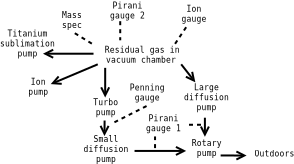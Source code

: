 <?xml version="1.0"?>
<dia:diagram xmlns:dia="http://www.lysator.liu.se/~alla/dia/">
  <dia:layer name="Background" visible="true"/>
  <dia:layer name="New layer" visible="true">
    <dia:object type="Standard - Line" version="0" id="O0">
      <dia:attribute name="obj_pos">
        <dia:point val="6.443,1.228"/>
      </dia:attribute>
      <dia:attribute name="obj_bb">
        <dia:rectangle val="6.393,1.178;6.493,2.233"/>
      </dia:attribute>
      <dia:attribute name="conn_endpoints">
        <dia:point val="6.443,1.228"/>
        <dia:point val="6.443,2.183"/>
      </dia:attribute>
      <dia:attribute name="numcp">
        <dia:int val="1"/>
      </dia:attribute>
      <dia:attribute name="line_width">
        <dia:real val="0.1"/>
      </dia:attribute>
      <dia:attribute name="line_style">
        <dia:enum val="1"/>
      </dia:attribute>
      <dia:attribute name="dashlength">
        <dia:real val="0.2"/>
      </dia:attribute>
    </dia:object>
    <dia:object type="Standard - Line" version="0" id="O1">
      <dia:attribute name="obj_pos">
        <dia:point val="4.171,1.829"/>
      </dia:attribute>
      <dia:attribute name="obj_bb">
        <dia:rectangle val="4.129,1.786;5.08,2.402"/>
      </dia:attribute>
      <dia:attribute name="conn_endpoints">
        <dia:point val="4.171,1.829"/>
        <dia:point val="5.037,2.359"/>
      </dia:attribute>
      <dia:attribute name="numcp">
        <dia:int val="1"/>
      </dia:attribute>
      <dia:attribute name="line_width">
        <dia:real val="0.1"/>
      </dia:attribute>
      <dia:attribute name="line_style">
        <dia:enum val="1"/>
      </dia:attribute>
      <dia:attribute name="dashlength">
        <dia:real val="0.2"/>
      </dia:attribute>
    </dia:object>
    <dia:object type="Standard - Line" version="0" id="O2">
      <dia:attribute name="obj_pos">
        <dia:point val="9.74,1.528"/>
      </dia:attribute>
      <dia:attribute name="obj_bb">
        <dia:rectangle val="9.132,1.487;9.781,2.418"/>
      </dia:attribute>
      <dia:attribute name="conn_endpoints">
        <dia:point val="9.74,1.528"/>
        <dia:point val="9.174,2.377"/>
      </dia:attribute>
      <dia:attribute name="numcp">
        <dia:int val="1"/>
      </dia:attribute>
      <dia:attribute name="line_width">
        <dia:real val="0.1"/>
      </dia:attribute>
      <dia:attribute name="line_style">
        <dia:enum val="1"/>
      </dia:attribute>
      <dia:attribute name="dashlength">
        <dia:real val="0.2"/>
      </dia:attribute>
    </dia:object>
    <dia:object type="Standard - Line" version="0" id="O3">
      <dia:attribute name="obj_pos">
        <dia:point val="5.108,2.854"/>
      </dia:attribute>
      <dia:attribute name="obj_bb">
        <dia:rectangle val="2.53,2.454;5.158,3.254"/>
      </dia:attribute>
      <dia:attribute name="conn_endpoints">
        <dia:point val="5.108,2.854"/>
        <dia:point val="2.58,2.854"/>
      </dia:attribute>
      <dia:attribute name="numcp">
        <dia:int val="1"/>
      </dia:attribute>
      <dia:attribute name="line_width">
        <dia:real val="0.1"/>
      </dia:attribute>
      <dia:attribute name="end_arrow">
        <dia:enum val="1"/>
      </dia:attribute>
      <dia:attribute name="end_arrow_length">
        <dia:real val="0.4"/>
      </dia:attribute>
      <dia:attribute name="end_arrow_width">
        <dia:real val="0.4"/>
      </dia:attribute>
    </dia:object>
    <dia:object type="Standard - Line" version="0" id="O4">
      <dia:attribute name="obj_pos">
        <dia:point val="5.32,3.384"/>
      </dia:attribute>
      <dia:attribute name="obj_bb">
        <dia:rectangle val="2.814,3.338;5.366,4.743"/>
      </dia:attribute>
      <dia:attribute name="conn_endpoints">
        <dia:point val="5.32,3.384"/>
        <dia:point val="2.969,4.374"/>
      </dia:attribute>
      <dia:attribute name="numcp">
        <dia:int val="1"/>
      </dia:attribute>
      <dia:attribute name="line_width">
        <dia:real val="0.1"/>
      </dia:attribute>
      <dia:attribute name="end_arrow">
        <dia:enum val="1"/>
      </dia:attribute>
      <dia:attribute name="end_arrow_length">
        <dia:real val="0.4"/>
      </dia:attribute>
      <dia:attribute name="end_arrow_width">
        <dia:real val="0.4"/>
      </dia:attribute>
    </dia:object>
    <dia:object type="Standard - Line" version="0" id="O5">
      <dia:attribute name="obj_pos">
        <dia:point val="5.691,3.561"/>
      </dia:attribute>
      <dia:attribute name="obj_bb">
        <dia:rectangle val="5.291,3.511;6.091,5.096"/>
      </dia:attribute>
      <dia:attribute name="conn_endpoints">
        <dia:point val="5.691,3.561"/>
        <dia:point val="5.691,5.046"/>
      </dia:attribute>
      <dia:attribute name="numcp">
        <dia:int val="1"/>
      </dia:attribute>
      <dia:attribute name="line_width">
        <dia:real val="0.1"/>
      </dia:attribute>
      <dia:attribute name="end_arrow">
        <dia:enum val="1"/>
      </dia:attribute>
      <dia:attribute name="end_arrow_length">
        <dia:real val="0.4"/>
      </dia:attribute>
      <dia:attribute name="end_arrow_width">
        <dia:real val="0.4"/>
      </dia:attribute>
    </dia:object>
    <dia:object type="Standard - Line" version="0" id="O6">
      <dia:attribute name="obj_pos">
        <dia:point val="5.662,6.196"/>
      </dia:attribute>
      <dia:attribute name="obj_bb">
        <dia:rectangle val="5.256,6.146;6.056,7.023"/>
      </dia:attribute>
      <dia:attribute name="conn_endpoints">
        <dia:point val="5.662,6.196"/>
        <dia:point val="5.656,6.973"/>
      </dia:attribute>
      <dia:attribute name="numcp">
        <dia:int val="1"/>
      </dia:attribute>
      <dia:attribute name="line_width">
        <dia:real val="0.1"/>
      </dia:attribute>
      <dia:attribute name="end_arrow">
        <dia:enum val="1"/>
      </dia:attribute>
      <dia:attribute name="end_arrow_length">
        <dia:real val="0.4"/>
      </dia:attribute>
      <dia:attribute name="end_arrow_width">
        <dia:real val="0.4"/>
      </dia:attribute>
    </dia:object>
    <dia:object type="Standard - Line" version="0" id="O7">
      <dia:attribute name="obj_pos">
        <dia:point val="7.76,5.47"/>
      </dia:attribute>
      <dia:attribute name="obj_bb">
        <dia:rectangle val="5.93,5.426;7.804,6.417"/>
      </dia:attribute>
      <dia:attribute name="conn_endpoints">
        <dia:point val="7.76,5.47"/>
        <dia:point val="5.974,6.372"/>
      </dia:attribute>
      <dia:attribute name="numcp">
        <dia:int val="1"/>
      </dia:attribute>
      <dia:attribute name="line_width">
        <dia:real val="0.1"/>
      </dia:attribute>
      <dia:attribute name="line_style">
        <dia:enum val="1"/>
      </dia:attribute>
      <dia:attribute name="dashlength">
        <dia:real val="0.2"/>
      </dia:attribute>
    </dia:object>
    <dia:object type="Standard - Line" version="0" id="O8">
      <dia:attribute name="obj_pos">
        <dia:point val="7.159,7.715"/>
      </dia:attribute>
      <dia:attribute name="obj_bb">
        <dia:rectangle val="7.109,7.315;9.79,8.115"/>
      </dia:attribute>
      <dia:attribute name="conn_endpoints">
        <dia:point val="7.159,7.715"/>
        <dia:point val="9.74,7.715"/>
      </dia:attribute>
      <dia:attribute name="numcp">
        <dia:int val="1"/>
      </dia:attribute>
      <dia:attribute name="line_width">
        <dia:real val="0.1"/>
      </dia:attribute>
      <dia:attribute name="end_arrow">
        <dia:enum val="1"/>
      </dia:attribute>
      <dia:attribute name="end_arrow_length">
        <dia:real val="0.4"/>
      </dia:attribute>
      <dia:attribute name="end_arrow_width">
        <dia:real val="0.4"/>
      </dia:attribute>
    </dia:object>
    <dia:object type="Standard - Line" version="0" id="O9">
      <dia:attribute name="obj_pos">
        <dia:point val="10.677,6.054"/>
      </dia:attribute>
      <dia:attribute name="obj_bb">
        <dia:rectangle val="10.277,6.004;11.076,7.058"/>
      </dia:attribute>
      <dia:attribute name="conn_endpoints">
        <dia:point val="10.677,6.054"/>
        <dia:point val="10.677,7.008"/>
      </dia:attribute>
      <dia:attribute name="numcp">
        <dia:int val="1"/>
      </dia:attribute>
      <dia:attribute name="line_width">
        <dia:real val="0.1"/>
      </dia:attribute>
      <dia:attribute name="end_arrow">
        <dia:enum val="1"/>
      </dia:attribute>
      <dia:attribute name="end_arrow_length">
        <dia:real val="0.4"/>
      </dia:attribute>
      <dia:attribute name="end_arrow_width">
        <dia:real val="0.4"/>
      </dia:attribute>
    </dia:object>
    <dia:object type="Standard - Line" version="0" id="O10">
      <dia:attribute name="obj_pos">
        <dia:point val="9.492,3.384"/>
      </dia:attribute>
      <dia:attribute name="obj_bb">
        <dia:rectangle val="9.453,3.345;10.514,4.533"/>
      </dia:attribute>
      <dia:attribute name="conn_endpoints">
        <dia:point val="9.492,3.384"/>
        <dia:point val="10.199,4.286"/>
      </dia:attribute>
      <dia:attribute name="numcp">
        <dia:int val="1"/>
      </dia:attribute>
      <dia:attribute name="line_width">
        <dia:real val="0.1"/>
      </dia:attribute>
      <dia:attribute name="end_arrow">
        <dia:enum val="1"/>
      </dia:attribute>
      <dia:attribute name="end_arrow_length">
        <dia:real val="0.4"/>
      </dia:attribute>
      <dia:attribute name="end_arrow_width">
        <dia:real val="0.4"/>
      </dia:attribute>
    </dia:object>
    <dia:object type="Standard - Line" version="0" id="O11">
      <dia:attribute name="obj_pos">
        <dia:point val="8.184,7.574"/>
      </dia:attribute>
      <dia:attribute name="obj_bb">
        <dia:rectangle val="8.134,6.941;8.234,7.624"/>
      </dia:attribute>
      <dia:attribute name="conn_endpoints">
        <dia:point val="8.184,7.574"/>
        <dia:point val="8.184,6.991"/>
      </dia:attribute>
      <dia:attribute name="numcp">
        <dia:int val="1"/>
      </dia:attribute>
      <dia:attribute name="line_width">
        <dia:real val="0.1"/>
      </dia:attribute>
      <dia:attribute name="line_style">
        <dia:enum val="1"/>
      </dia:attribute>
      <dia:attribute name="dashlength">
        <dia:real val="0.2"/>
      </dia:attribute>
    </dia:object>
    <dia:object type="Standard - Line" version="0" id="O12">
      <dia:attribute name="obj_pos">
        <dia:point val="10.482,6.407"/>
      </dia:attribute>
      <dia:attribute name="obj_bb">
        <dia:rectangle val="9.637,6.357;10.532,6.457"/>
      </dia:attribute>
      <dia:attribute name="conn_endpoints">
        <dia:point val="10.482,6.407"/>
        <dia:point val="9.687,6.407"/>
      </dia:attribute>
      <dia:attribute name="numcp">
        <dia:int val="1"/>
      </dia:attribute>
      <dia:attribute name="line_width">
        <dia:real val="0.1"/>
      </dia:attribute>
      <dia:attribute name="line_style">
        <dia:enum val="1"/>
      </dia:attribute>
      <dia:attribute name="dashlength">
        <dia:real val="0.2"/>
      </dia:attribute>
    </dia:object>
    <dia:object type="Standard - Line" version="0" id="O13">
      <dia:attribute name="obj_pos">
        <dia:point val="11.464,7.942"/>
      </dia:attribute>
      <dia:attribute name="obj_bb">
        <dia:rectangle val="11.414,7.545;12.812,8.345"/>
      </dia:attribute>
      <dia:attribute name="conn_endpoints">
        <dia:point val="11.464,7.942"/>
        <dia:point val="12.762,7.945"/>
      </dia:attribute>
      <dia:attribute name="numcp">
        <dia:int val="1"/>
      </dia:attribute>
      <dia:attribute name="line_width">
        <dia:real val="0.1"/>
      </dia:attribute>
      <dia:attribute name="end_arrow">
        <dia:enum val="1"/>
      </dia:attribute>
      <dia:attribute name="end_arrow_length">
        <dia:real val="0.4"/>
      </dia:attribute>
      <dia:attribute name="end_arrow_width">
        <dia:real val="0.4"/>
      </dia:attribute>
    </dia:object>
  </dia:layer>
  <dia:layer name="New layer" visible="true">
    <dia:object type="Standard - Text" version="0" id="O14">
      <dia:attribute name="obj_pos">
        <dia:point val="7.477,2.801"/>
      </dia:attribute>
      <dia:attribute name="obj_bb">
        <dia:rectangle val="5.104,2.415;9.849,3.415"/>
      </dia:attribute>
      <dia:attribute name="text">
        <dia:composite type="text">
          <dia:attribute name="string">
            <dia:string>#Residual gas in
vacuum chamber#</dia:string>
          </dia:attribute>
          <dia:attribute name="font">
            <dia:font name="Courier"/>
          </dia:attribute>
          <dia:attribute name="height">
            <dia:real val="0.5"/>
          </dia:attribute>
          <dia:attribute name="pos">
            <dia:point val="7.477,2.801"/>
          </dia:attribute>
          <dia:attribute name="color">
            <dia:color val="#000000"/>
          </dia:attribute>
          <dia:attribute name="alignment">
            <dia:enum val="1"/>
          </dia:attribute>
        </dia:composite>
      </dia:attribute>
    </dia:object>
    <dia:object type="Standard - Text" version="0" id="O15">
      <dia:attribute name="obj_pos">
        <dia:point val="4.038,1.068"/>
      </dia:attribute>
      <dia:attribute name="obj_bb">
        <dia:rectangle val="3.332,0.683;4.744,1.683"/>
      </dia:attribute>
      <dia:attribute name="text">
        <dia:composite type="text">
          <dia:attribute name="string">
            <dia:string>#Mass
spec#</dia:string>
          </dia:attribute>
          <dia:attribute name="font">
            <dia:font name="Courier"/>
          </dia:attribute>
          <dia:attribute name="height">
            <dia:real val="0.5"/>
          </dia:attribute>
          <dia:attribute name="pos">
            <dia:point val="4.038,1.068"/>
          </dia:attribute>
          <dia:attribute name="color">
            <dia:color val="#000000"/>
          </dia:attribute>
          <dia:attribute name="alignment">
            <dia:enum val="1"/>
          </dia:attribute>
        </dia:composite>
      </dia:attribute>
    </dia:object>
    <dia:object type="Standard - Text" version="0" id="O16">
      <dia:attribute name="obj_pos">
        <dia:point val="6.805,0.591"/>
      </dia:attribute>
      <dia:attribute name="obj_bb">
        <dia:rectangle val="5.645,0.206;7.966,1.206"/>
      </dia:attribute>
      <dia:attribute name="text">
        <dia:composite type="text">
          <dia:attribute name="string">
            <dia:string>#Pirani
gauge 2#</dia:string>
          </dia:attribute>
          <dia:attribute name="font">
            <dia:font name="Courier"/>
          </dia:attribute>
          <dia:attribute name="height">
            <dia:real val="0.5"/>
          </dia:attribute>
          <dia:attribute name="pos">
            <dia:point val="6.805,0.591"/>
          </dia:attribute>
          <dia:attribute name="color">
            <dia:color val="#000000"/>
          </dia:attribute>
          <dia:attribute name="alignment">
            <dia:enum val="1"/>
          </dia:attribute>
        </dia:composite>
      </dia:attribute>
    </dia:object>
    <dia:object type="Standard - Text" version="0" id="O17">
      <dia:attribute name="obj_pos">
        <dia:point val="10.129,0.75"/>
      </dia:attribute>
      <dia:attribute name="obj_bb">
        <dia:rectangle val="9.221,0.365;10.986,1.365"/>
      </dia:attribute>
      <dia:attribute name="text">
        <dia:composite type="text">
          <dia:attribute name="string">
            <dia:string>#Ion
gauge#</dia:string>
          </dia:attribute>
          <dia:attribute name="font">
            <dia:font name="Courier"/>
          </dia:attribute>
          <dia:attribute name="height">
            <dia:real val="0.5"/>
          </dia:attribute>
          <dia:attribute name="pos">
            <dia:point val="10.129,0.75"/>
          </dia:attribute>
          <dia:attribute name="color">
            <dia:color val="#000000"/>
          </dia:attribute>
          <dia:attribute name="alignment">
            <dia:enum val="1"/>
          </dia:attribute>
        </dia:composite>
      </dia:attribute>
    </dia:object>
    <dia:object type="Standard - Text" version="0" id="O18">
      <dia:attribute name="obj_pos">
        <dia:point val="1.802,1.988"/>
      </dia:attribute>
      <dia:attribute name="obj_bb">
        <dia:rectangle val="0.036,1.602;3.569,3.102"/>
      </dia:attribute>
      <dia:attribute name="text">
        <dia:composite type="text">
          <dia:attribute name="string">
            <dia:string>#Titanium
sublimation
pump#</dia:string>
          </dia:attribute>
          <dia:attribute name="font">
            <dia:font name="Courier"/>
          </dia:attribute>
          <dia:attribute name="height">
            <dia:real val="0.5"/>
          </dia:attribute>
          <dia:attribute name="pos">
            <dia:point val="1.802,1.988"/>
          </dia:attribute>
          <dia:attribute name="color">
            <dia:color val="#000000"/>
          </dia:attribute>
          <dia:attribute name="alignment">
            <dia:enum val="1"/>
          </dia:attribute>
        </dia:composite>
      </dia:attribute>
    </dia:object>
    <dia:object type="Standard - Text" version="0" id="O19">
      <dia:attribute name="obj_pos">
        <dia:point val="2.344,4.41"/>
      </dia:attribute>
      <dia:attribute name="obj_bb">
        <dia:rectangle val="1.638,4.024;3.05,5.024"/>
      </dia:attribute>
      <dia:attribute name="text">
        <dia:composite type="text">
          <dia:attribute name="string">
            <dia:string>#Ion
pump#</dia:string>
          </dia:attribute>
          <dia:attribute name="font">
            <dia:font name="Courier"/>
          </dia:attribute>
          <dia:attribute name="height">
            <dia:real val="0.5"/>
          </dia:attribute>
          <dia:attribute name="pos">
            <dia:point val="2.344,4.41"/>
          </dia:attribute>
          <dia:attribute name="color">
            <dia:color val="#000000"/>
          </dia:attribute>
          <dia:attribute name="alignment">
            <dia:enum val="1"/>
          </dia:attribute>
        </dia:composite>
      </dia:attribute>
    </dia:object>
    <dia:object type="Standard - Text" version="0" id="O20">
      <dia:attribute name="obj_pos">
        <dia:point val="5.72,5.435"/>
      </dia:attribute>
      <dia:attribute name="obj_bb">
        <dia:rectangle val="4.863,5.05;6.578,6.05"/>
      </dia:attribute>
      <dia:attribute name="text">
        <dia:composite type="text">
          <dia:attribute name="string">
            <dia:string>#Turbo
pump#</dia:string>
          </dia:attribute>
          <dia:attribute name="font">
            <dia:font name="Courier"/>
          </dia:attribute>
          <dia:attribute name="height">
            <dia:real val="0.5"/>
          </dia:attribute>
          <dia:attribute name="pos">
            <dia:point val="5.72,5.435"/>
          </dia:attribute>
          <dia:attribute name="color">
            <dia:color val="#000000"/>
          </dia:attribute>
          <dia:attribute name="alignment">
            <dia:enum val="1"/>
          </dia:attribute>
        </dia:composite>
      </dia:attribute>
    </dia:object>
    <dia:object type="Standard - Text" version="0" id="O21">
      <dia:attribute name="obj_pos">
        <dia:point val="5.727,7.273"/>
      </dia:attribute>
      <dia:attribute name="obj_bb">
        <dia:rectangle val="4.263,6.888;7.19,8.388"/>
      </dia:attribute>
      <dia:attribute name="text">
        <dia:composite type="text">
          <dia:attribute name="string">
            <dia:string>#Small
diffusion
pump#</dia:string>
          </dia:attribute>
          <dia:attribute name="font">
            <dia:font name="Courier"/>
          </dia:attribute>
          <dia:attribute name="height">
            <dia:real val="0.5"/>
          </dia:attribute>
          <dia:attribute name="pos">
            <dia:point val="5.727,7.273"/>
          </dia:attribute>
          <dia:attribute name="color">
            <dia:color val="#000000"/>
          </dia:attribute>
          <dia:attribute name="alignment">
            <dia:enum val="1"/>
          </dia:attribute>
        </dia:composite>
      </dia:attribute>
    </dia:object>
    <dia:object type="Standard - Text" version="0" id="O22">
      <dia:attribute name="obj_pos">
        <dia:point val="7.795,4.692"/>
      </dia:attribute>
      <dia:attribute name="obj_bb">
        <dia:rectangle val="6.635,4.307;8.956,5.307"/>
      </dia:attribute>
      <dia:attribute name="text">
        <dia:composite type="text">
          <dia:attribute name="string">
            <dia:string>#Penning
gauge#</dia:string>
          </dia:attribute>
          <dia:attribute name="font">
            <dia:font name="Courier"/>
          </dia:attribute>
          <dia:attribute name="height">
            <dia:real val="0.5"/>
          </dia:attribute>
          <dia:attribute name="pos">
            <dia:point val="7.795,4.692"/>
          </dia:attribute>
          <dia:attribute name="color">
            <dia:color val="#000000"/>
          </dia:attribute>
          <dia:attribute name="alignment">
            <dia:enum val="1"/>
          </dia:attribute>
        </dia:composite>
      </dia:attribute>
    </dia:object>
    <dia:object type="Standard - Text" version="0" id="O23">
      <dia:attribute name="obj_pos">
        <dia:point val="10.765,7.468"/>
      </dia:attribute>
      <dia:attribute name="obj_bb">
        <dia:rectangle val="9.756,7.082;11.774,8.082"/>
      </dia:attribute>
      <dia:attribute name="text">
        <dia:composite type="text">
          <dia:attribute name="string">
            <dia:string>#Rotary
pump#</dia:string>
          </dia:attribute>
          <dia:attribute name="font">
            <dia:font name="Courier"/>
          </dia:attribute>
          <dia:attribute name="height">
            <dia:real val="0.5"/>
          </dia:attribute>
          <dia:attribute name="pos">
            <dia:point val="10.765,7.468"/>
          </dia:attribute>
          <dia:attribute name="color">
            <dia:color val="#000000"/>
          </dia:attribute>
          <dia:attribute name="alignment">
            <dia:enum val="1"/>
          </dia:attribute>
        </dia:composite>
      </dia:attribute>
    </dia:object>
    <dia:object type="Standard - Text" version="0" id="O24">
      <dia:attribute name="obj_pos">
        <dia:point val="10.756,4.675"/>
      </dia:attribute>
      <dia:attribute name="obj_bb">
        <dia:rectangle val="9.292,4.289;12.219,5.789"/>
      </dia:attribute>
      <dia:attribute name="text">
        <dia:composite type="text">
          <dia:attribute name="string">
            <dia:string>#Large
diffusion
pump#</dia:string>
          </dia:attribute>
          <dia:attribute name="font">
            <dia:font name="Courier"/>
          </dia:attribute>
          <dia:attribute name="height">
            <dia:real val="0.5"/>
          </dia:attribute>
          <dia:attribute name="pos">
            <dia:point val="10.756,4.675"/>
          </dia:attribute>
          <dia:attribute name="color">
            <dia:color val="#000000"/>
          </dia:attribute>
          <dia:attribute name="alignment">
            <dia:enum val="1"/>
          </dia:attribute>
        </dia:composite>
      </dia:attribute>
    </dia:object>
    <dia:object type="Standard - Text" version="0" id="O25">
      <dia:attribute name="obj_pos">
        <dia:point val="8.608,6.23"/>
      </dia:attribute>
      <dia:attribute name="obj_bb">
        <dia:rectangle val="7.448,5.845;9.769,6.845"/>
      </dia:attribute>
      <dia:attribute name="text">
        <dia:composite type="text">
          <dia:attribute name="string">
            <dia:string>#Pirani
gauge 1#</dia:string>
          </dia:attribute>
          <dia:attribute name="font">
            <dia:font name="Courier"/>
          </dia:attribute>
          <dia:attribute name="height">
            <dia:real val="0.5"/>
          </dia:attribute>
          <dia:attribute name="pos">
            <dia:point val="8.608,6.23"/>
          </dia:attribute>
          <dia:attribute name="color">
            <dia:color val="#000000"/>
          </dia:attribute>
          <dia:attribute name="alignment">
            <dia:enum val="1"/>
          </dia:attribute>
        </dia:composite>
      </dia:attribute>
    </dia:object>
    <dia:object type="Standard - Text" version="0" id="O26">
      <dia:attribute name="obj_pos">
        <dia:point val="14.159,7.998"/>
      </dia:attribute>
      <dia:attribute name="obj_bb">
        <dia:rectangle val="12.847,7.612;15.471,8.113"/>
      </dia:attribute>
      <dia:attribute name="text">
        <dia:composite type="text">
          <dia:attribute name="string">
            <dia:string>#Outdoors#</dia:string>
          </dia:attribute>
          <dia:attribute name="font">
            <dia:font name="Courier"/>
          </dia:attribute>
          <dia:attribute name="height">
            <dia:real val="0.5"/>
          </dia:attribute>
          <dia:attribute name="pos">
            <dia:point val="14.159,7.998"/>
          </dia:attribute>
          <dia:attribute name="color">
            <dia:color val="#000000"/>
          </dia:attribute>
          <dia:attribute name="alignment">
            <dia:enum val="1"/>
          </dia:attribute>
        </dia:composite>
      </dia:attribute>
    </dia:object>
  </dia:layer>
</dia:diagram>
